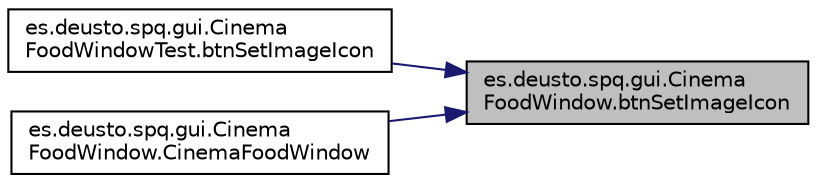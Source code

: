 digraph "es.deusto.spq.gui.CinemaFoodWindow.btnSetImageIcon"
{
 // LATEX_PDF_SIZE
  edge [fontname="Helvetica",fontsize="10",labelfontname="Helvetica",labelfontsize="10"];
  node [fontname="Helvetica",fontsize="10",shape=record];
  rankdir="RL";
  Node1 [label="es.deusto.spq.gui.Cinema\lFoodWindow.btnSetImageIcon",height=0.2,width=0.4,color="black", fillcolor="grey75", style="filled", fontcolor="black",tooltip=" "];
  Node1 -> Node2 [dir="back",color="midnightblue",fontsize="10",style="solid",fontname="Helvetica"];
  Node2 [label="es.deusto.spq.gui.Cinema\lFoodWindowTest.btnSetImageIcon",height=0.2,width=0.4,color="black", fillcolor="white", style="filled",URL="$classes_1_1deusto_1_1spq_1_1gui_1_1_cinema_food_window_test.html#a0c8762f446b51d198fcba6ffc9376274",tooltip=" "];
  Node1 -> Node3 [dir="back",color="midnightblue",fontsize="10",style="solid",fontname="Helvetica"];
  Node3 [label="es.deusto.spq.gui.Cinema\lFoodWindow.CinemaFoodWindow",height=0.2,width=0.4,color="black", fillcolor="white", style="filled",URL="$classes_1_1deusto_1_1spq_1_1gui_1_1_cinema_food_window.html#ac9232fabcc48069ad2d5aaec8bfde5bd",tooltip=" "];
}
